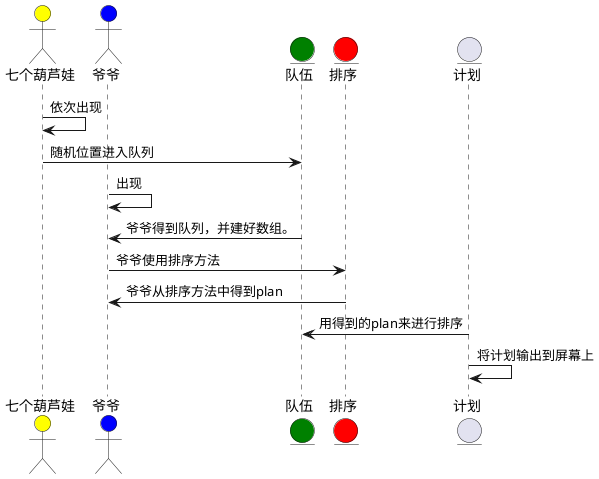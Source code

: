 @startuml timeline

actor 七个葫芦娃 as boys #Yellow
actor  爷爷 as geezer #Blue
entity 队伍 as line #Green
entity 排序 as sorter #Red
entity 计划 as plan

boys -> boys:依次出现

boys -> line: 随机位置进入队列

geezer -> geezer:出现

line -> geezer:爷爷得到队列，并建好数组。

geezer -> sorter:爷爷使用排序方法

sorter -> geezer:爷爷从排序方法中得到plan

plan -> line:用得到的plan来进行排序

plan -> plan:将计划输出到屏幕上

@enduml